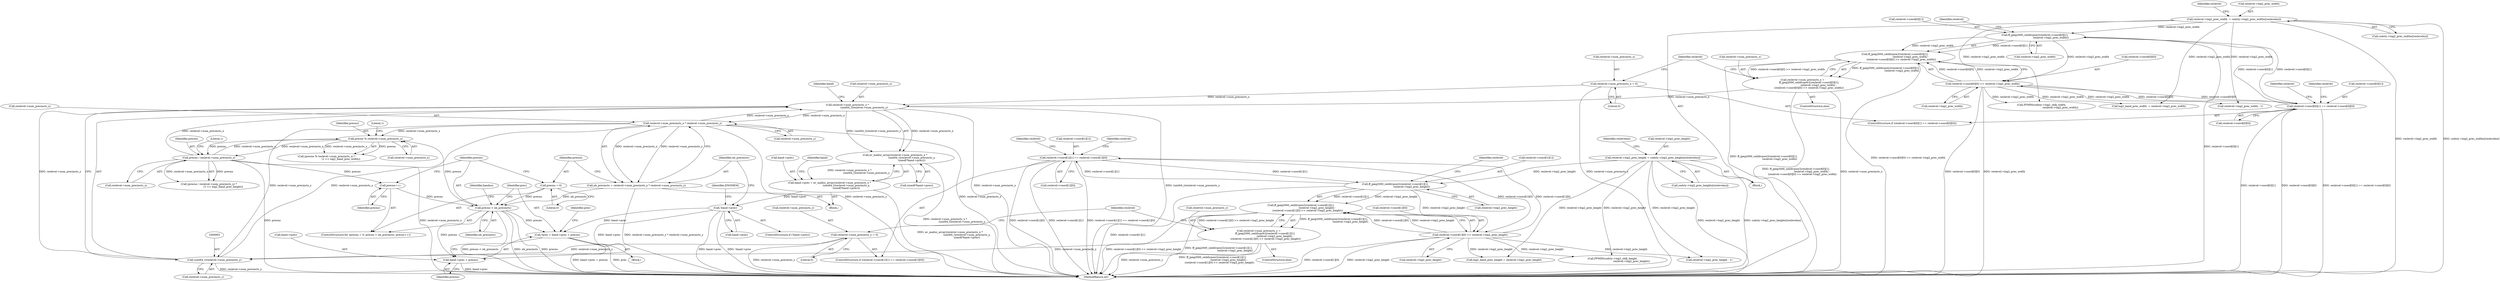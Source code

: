 digraph "1_FFmpeg_912ce9dd2080c5837285a471d750fa311e09b555_0@API" {
"1000897" [label="(Call,av_malloc_array(reslevel->num_precincts_x *\n                                          (uint64_t)reslevel->num_precincts_y,\n                                          sizeof(*band->prec)))"];
"1000898" [label="(Call,reslevel->num_precincts_x *\n                                          (uint64_t)reslevel->num_precincts_y)"];
"1000996" [label="(Call,precno / reslevel->num_precincts_x)"];
"1000956" [label="(Call,precno % reslevel->num_precincts_x)"];
"1000933" [label="(Call,precno < nb_precincts)"];
"1000936" [label="(Call,precno++)"];
"1000930" [label="(Call,precno = 0)"];
"1000920" [label="(Call,nb_precincts = reslevel->num_precincts_x * reslevel->num_precincts_y)"];
"1000922" [label="(Call,reslevel->num_precincts_x * reslevel->num_precincts_y)"];
"1000902" [label="(Call,(uint64_t)reslevel->num_precincts_y)"];
"1000464" [label="(Call,reslevel->num_precincts_y = 0)"];
"1000470" [label="(Call,reslevel->num_precincts_y =\n                ff_jpeg2000_ceildivpow2(reslevel->coord[1][1],\n                                         reslevel->log2_prec_height) -\n                 (reslevel->coord[1][0] >> reslevel->log2_prec_height))"];
"1000474" [label="(Call,ff_jpeg2000_ceildivpow2(reslevel->coord[1][1],\n                                         reslevel->log2_prec_height) -\n                 (reslevel->coord[1][0] >> reslevel->log2_prec_height))"];
"1000475" [label="(Call,ff_jpeg2000_ceildivpow2(reslevel->coord[1][1],\n                                         reslevel->log2_prec_height))"];
"1000449" [label="(Call,reslevel->coord[1][1] == reslevel->coord[1][0])"];
"1000486" [label="(Call,reslevel->coord[1][0] >> reslevel->log2_prec_height)"];
"1000375" [label="(Call,reslevel->log2_prec_height = codsty->log2_prec_heights[reslevelno])"];
"1000421" [label="(Call,reslevel->num_precincts_x =\n                ff_jpeg2000_ceildivpow2(reslevel->coord[0][1],\n                                        reslevel->log2_prec_width) -\n                (reslevel->coord[0][0] >> reslevel->log2_prec_width))"];
"1000425" [label="(Call,ff_jpeg2000_ceildivpow2(reslevel->coord[0][1],\n                                        reslevel->log2_prec_width) -\n                (reslevel->coord[0][0] >> reslevel->log2_prec_width))"];
"1000426" [label="(Call,ff_jpeg2000_ceildivpow2(reslevel->coord[0][1],\n                                        reslevel->log2_prec_width))"];
"1000400" [label="(Call,reslevel->coord[0][1] == reslevel->coord[0][0])"];
"1000437" [label="(Call,reslevel->coord[0][0] >> reslevel->log2_prec_width)"];
"1000366" [label="(Call,reslevel->log2_prec_width  = codsty->log2_prec_widths[reslevelno])"];
"1000415" [label="(Call,reslevel->num_precincts_x = 0)"];
"1000893" [label="(Call,band->prec = av_malloc_array(reslevel->num_precincts_x *\n                                          (uint64_t)reslevel->num_precincts_y,\n                                          sizeof(*band->prec)))"];
"1000913" [label="(Call,!band->prec)"];
"1000940" [label="(Call,*prec = band->prec + precno)"];
"1000942" [label="(Call,band->prec + precno)"];
"1000897" [label="(Call,av_malloc_array(reslevel->num_precincts_x *\n                                          (uint64_t)reslevel->num_precincts_y,\n                                          sizeof(*band->prec)))"];
"1000438" [label="(Call,reslevel->coord[0][0])"];
"1000450" [label="(Call,reslevel->coord[1][1])"];
"1000931" [label="(Identifier,precno)"];
"1000717" [label="(Call,log2_band_prec_height = reslevel->log2_prec_height)"];
"1000809" [label="(Call,reslevel->log2_prec_width - 1)"];
"1000737" [label="(Call,FFMIN(codsty->log2_cblk_height,\n                                               reslevel->log2_prec_height))"];
"1000469" [label="(ControlStructure,else)"];
"1000423" [label="(Identifier,reslevel)"];
"1000419" [label="(Literal,0)"];
"1000417" [label="(Identifier,reslevel)"];
"1000457" [label="(Call,reslevel->coord[1][0])"];
"1000490" [label="(Identifier,reslevel)"];
"1000942" [label="(Call,band->prec + precno)"];
"1000421" [label="(Call,reslevel->num_precincts_x =\n                ff_jpeg2000_ceildivpow2(reslevel->coord[0][1],\n                                        reslevel->log2_prec_width) -\n                (reslevel->coord[0][0] >> reslevel->log2_prec_width))"];
"1000902" [label="(Call,(uint64_t)reslevel->num_precincts_y)"];
"1000377" [label="(Identifier,reslevel)"];
"1000955" [label="(Call,(precno % reslevel->num_precincts_x) *\n                                    (1 << log2_band_prec_width))"];
"1000427" [label="(Call,reslevel->coord[0][1])"];
"1000367" [label="(Call,reslevel->log2_prec_width)"];
"1000904" [label="(Call,reslevel->num_precincts_y)"];
"1001573" [label="(MethodReturn,int)"];
"1000997" [label="(Identifier,precno)"];
"1000956" [label="(Call,precno % reslevel->num_precincts_x)"];
"1000898" [label="(Call,reslevel->num_precincts_x *\n                                          (uint64_t)reslevel->num_precincts_y)"];
"1000449" [label="(Call,reslevel->coord[1][1] == reslevel->coord[1][0])"];
"1000476" [label="(Call,reslevel->coord[1][1])"];
"1000486" [label="(Call,reslevel->coord[1][0] >> reslevel->log2_prec_height)"];
"1000996" [label="(Call,precno / reslevel->num_precincts_x)"];
"1000434" [label="(Call,reslevel->log2_prec_width)"];
"1000998" [label="(Call,reslevel->num_precincts_x)"];
"1000726" [label="(Call,FFMIN(codsty->log2_cblk_width,\n                                               reslevel->log2_prec_width))"];
"1000415" [label="(Call,reslevel->num_precincts_x = 0)"];
"1000941" [label="(Identifier,prec)"];
"1000401" [label="(Call,reslevel->coord[0][1])"];
"1000375" [label="(Call,reslevel->log2_prec_height = codsty->log2_prec_heights[reslevelno])"];
"1000529" [label="(Identifier,bandno)"];
"1000532" [label="(Block,)"];
"1000474" [label="(Call,ff_jpeg2000_ceildivpow2(reslevel->coord[1][1],\n                                         reslevel->log2_prec_height) -\n                 (reslevel->coord[1][0] >> reslevel->log2_prec_height))"];
"1000894" [label="(Call,band->prec)"];
"1000936" [label="(Call,precno++)"];
"1000472" [label="(Identifier,reslevel)"];
"1000312" [label="(Block,)"];
"1000370" [label="(Call,codsty->log2_prec_widths[reslevelno])"];
"1000929" [label="(ControlStructure,for (precno = 0; precno < nb_precincts; precno++))"];
"1000441" [label="(Identifier,reslevel)"];
"1000408" [label="(Call,reslevel->coord[0][0])"];
"1000934" [label="(Identifier,precno)"];
"1000822" [label="(Call,reslevel->log2_prec_height - 1)"];
"1000926" [label="(Call,reslevel->num_precincts_y)"];
"1000951" [label="(Identifier,prec)"];
"1000712" [label="(Call,log2_band_prec_width  = reslevel->log2_prec_width)"];
"1000893" [label="(Call,band->prec = av_malloc_array(reslevel->num_precincts_x *\n                                          (uint64_t)reslevel->num_precincts_y,\n                                          sizeof(*band->prec)))"];
"1000938" [label="(Block,)"];
"1001002" [label="(Literal,1)"];
"1000937" [label="(Identifier,precno)"];
"1000914" [label="(Call,band->prec)"];
"1000995" [label="(Call,(precno / reslevel->num_precincts_x) *\n                                    (1 << log2_band_prec_height))"];
"1000935" [label="(Identifier,nb_precincts)"];
"1000494" [label="(Call,reslevel->log2_prec_height)"];
"1000946" [label="(Identifier,precno)"];
"1000920" [label="(Call,nb_precincts = reslevel->num_precincts_x * reslevel->num_precincts_y)"];
"1000483" [label="(Call,reslevel->log2_prec_height)"];
"1000943" [label="(Call,band->prec)"];
"1000420" [label="(ControlStructure,else)"];
"1000376" [label="(Call,reslevel->log2_prec_height)"];
"1000912" [label="(ControlStructure,if (!band->prec))"];
"1000465" [label="(Call,reslevel->num_precincts_y)"];
"1000940" [label="(Call,*prec = band->prec + precno)"];
"1000470" [label="(Call,reslevel->num_precincts_y =\n                ff_jpeg2000_ceildivpow2(reslevel->coord[1][1],\n                                         reslevel->log2_prec_height) -\n                 (reslevel->coord[1][0] >> reslevel->log2_prec_height))"];
"1000468" [label="(Literal,0)"];
"1000471" [label="(Call,reslevel->num_precincts_y)"];
"1000962" [label="(Literal,1)"];
"1000426" [label="(Call,ff_jpeg2000_ceildivpow2(reslevel->coord[0][1],\n                                        reslevel->log2_prec_width))"];
"1000487" [label="(Call,reslevel->coord[1][0])"];
"1000957" [label="(Identifier,precno)"];
"1000930" [label="(Call,precno = 0)"];
"1000910" [label="(Identifier,band)"];
"1000958" [label="(Call,reslevel->num_precincts_x)"];
"1000416" [label="(Call,reslevel->num_precincts_x)"];
"1000453" [label="(Identifier,reslevel)"];
"1000379" [label="(Call,codsty->log2_prec_heights[reslevelno])"];
"1000899" [label="(Call,reslevel->num_precincts_x)"];
"1000425" [label="(Call,ff_jpeg2000_ceildivpow2(reslevel->coord[0][1],\n                                        reslevel->log2_prec_width) -\n                (reslevel->coord[0][0] >> reslevel->log2_prec_width))"];
"1000915" [label="(Identifier,band)"];
"1000464" [label="(Call,reslevel->num_precincts_y = 0)"];
"1000933" [label="(Call,precno < nb_precincts)"];
"1000399" [label="(ControlStructure,if (reslevel->coord[0][1] == reslevel->coord[0][0]))"];
"1000919" [label="(Identifier,ENOMEM)"];
"1000922" [label="(Call,reslevel->num_precincts_x * reslevel->num_precincts_y)"];
"1000437" [label="(Call,reslevel->coord[0][0] >> reslevel->log2_prec_width)"];
"1000386" [label="(Identifier,reslevelno)"];
"1000907" [label="(Call,sizeof(*band->prec))"];
"1000921" [label="(Identifier,nb_precincts)"];
"1000466" [label="(Identifier,reslevel)"];
"1000448" [label="(ControlStructure,if (reslevel->coord[1][1] == reslevel->coord[1][0]))"];
"1000932" [label="(Literal,0)"];
"1000445" [label="(Call,reslevel->log2_prec_width)"];
"1000499" [label="(Identifier,reslevel)"];
"1000366" [label="(Call,reslevel->log2_prec_width  = codsty->log2_prec_widths[reslevelno])"];
"1000913" [label="(Call,!band->prec)"];
"1000475" [label="(Call,ff_jpeg2000_ceildivpow2(reslevel->coord[1][1],\n                                         reslevel->log2_prec_height))"];
"1000400" [label="(Call,reslevel->coord[0][1] == reslevel->coord[0][0])"];
"1000923" [label="(Call,reslevel->num_precincts_x)"];
"1000422" [label="(Call,reslevel->num_precincts_x)"];
"1000897" -> "1000893"  [label="AST: "];
"1000897" -> "1000907"  [label="CFG: "];
"1000898" -> "1000897"  [label="AST: "];
"1000907" -> "1000897"  [label="AST: "];
"1000893" -> "1000897"  [label="CFG: "];
"1000897" -> "1001573"  [label="DDG: reslevel->num_precincts_x *\n                                          (uint64_t)reslevel->num_precincts_y"];
"1000897" -> "1000893"  [label="DDG: reslevel->num_precincts_x *\n                                          (uint64_t)reslevel->num_precincts_y"];
"1000898" -> "1000897"  [label="DDG: reslevel->num_precincts_x"];
"1000898" -> "1000897"  [label="DDG: (uint64_t)reslevel->num_precincts_y"];
"1000898" -> "1000902"  [label="CFG: "];
"1000899" -> "1000898"  [label="AST: "];
"1000902" -> "1000898"  [label="AST: "];
"1000910" -> "1000898"  [label="CFG: "];
"1000898" -> "1001573"  [label="DDG: reslevel->num_precincts_x"];
"1000898" -> "1001573"  [label="DDG: (uint64_t)reslevel->num_precincts_y"];
"1000996" -> "1000898"  [label="DDG: reslevel->num_precincts_x"];
"1000421" -> "1000898"  [label="DDG: reslevel->num_precincts_x"];
"1000415" -> "1000898"  [label="DDG: reslevel->num_precincts_x"];
"1000922" -> "1000898"  [label="DDG: reslevel->num_precincts_x"];
"1000902" -> "1000898"  [label="DDG: reslevel->num_precincts_y"];
"1000898" -> "1000922"  [label="DDG: reslevel->num_precincts_x"];
"1000996" -> "1000995"  [label="AST: "];
"1000996" -> "1000998"  [label="CFG: "];
"1000997" -> "1000996"  [label="AST: "];
"1000998" -> "1000996"  [label="AST: "];
"1001002" -> "1000996"  [label="CFG: "];
"1000996" -> "1001573"  [label="DDG: reslevel->num_precincts_x"];
"1000996" -> "1001573"  [label="DDG: precno"];
"1000996" -> "1000936"  [label="DDG: precno"];
"1000996" -> "1000956"  [label="DDG: reslevel->num_precincts_x"];
"1000996" -> "1000995"  [label="DDG: precno"];
"1000996" -> "1000995"  [label="DDG: reslevel->num_precincts_x"];
"1000956" -> "1000996"  [label="DDG: precno"];
"1000956" -> "1000996"  [label="DDG: reslevel->num_precincts_x"];
"1000956" -> "1000955"  [label="AST: "];
"1000956" -> "1000958"  [label="CFG: "];
"1000957" -> "1000956"  [label="AST: "];
"1000958" -> "1000956"  [label="AST: "];
"1000962" -> "1000956"  [label="CFG: "];
"1000956" -> "1000955"  [label="DDG: precno"];
"1000956" -> "1000955"  [label="DDG: reslevel->num_precincts_x"];
"1000933" -> "1000956"  [label="DDG: precno"];
"1000922" -> "1000956"  [label="DDG: reslevel->num_precincts_x"];
"1000933" -> "1000929"  [label="AST: "];
"1000933" -> "1000935"  [label="CFG: "];
"1000934" -> "1000933"  [label="AST: "];
"1000935" -> "1000933"  [label="AST: "];
"1000941" -> "1000933"  [label="CFG: "];
"1000529" -> "1000933"  [label="CFG: "];
"1000933" -> "1001573"  [label="DDG: nb_precincts"];
"1000933" -> "1001573"  [label="DDG: precno"];
"1000933" -> "1001573"  [label="DDG: precno < nb_precincts"];
"1000936" -> "1000933"  [label="DDG: precno"];
"1000930" -> "1000933"  [label="DDG: precno"];
"1000920" -> "1000933"  [label="DDG: nb_precincts"];
"1000933" -> "1000940"  [label="DDG: precno"];
"1000933" -> "1000942"  [label="DDG: precno"];
"1000936" -> "1000929"  [label="AST: "];
"1000936" -> "1000937"  [label="CFG: "];
"1000937" -> "1000936"  [label="AST: "];
"1000934" -> "1000936"  [label="CFG: "];
"1000930" -> "1000929"  [label="AST: "];
"1000930" -> "1000932"  [label="CFG: "];
"1000931" -> "1000930"  [label="AST: "];
"1000932" -> "1000930"  [label="AST: "];
"1000934" -> "1000930"  [label="CFG: "];
"1000920" -> "1000532"  [label="AST: "];
"1000920" -> "1000922"  [label="CFG: "];
"1000921" -> "1000920"  [label="AST: "];
"1000922" -> "1000920"  [label="AST: "];
"1000931" -> "1000920"  [label="CFG: "];
"1000920" -> "1001573"  [label="DDG: reslevel->num_precincts_x * reslevel->num_precincts_y"];
"1000922" -> "1000920"  [label="DDG: reslevel->num_precincts_x"];
"1000922" -> "1000920"  [label="DDG: reslevel->num_precincts_y"];
"1000922" -> "1000926"  [label="CFG: "];
"1000923" -> "1000922"  [label="AST: "];
"1000926" -> "1000922"  [label="AST: "];
"1000922" -> "1001573"  [label="DDG: reslevel->num_precincts_y"];
"1000922" -> "1001573"  [label="DDG: reslevel->num_precincts_x"];
"1000922" -> "1000902"  [label="DDG: reslevel->num_precincts_y"];
"1000902" -> "1000922"  [label="DDG: reslevel->num_precincts_y"];
"1000902" -> "1000904"  [label="CFG: "];
"1000903" -> "1000902"  [label="AST: "];
"1000904" -> "1000902"  [label="AST: "];
"1000902" -> "1001573"  [label="DDG: reslevel->num_precincts_y"];
"1000464" -> "1000902"  [label="DDG: reslevel->num_precincts_y"];
"1000470" -> "1000902"  [label="DDG: reslevel->num_precincts_y"];
"1000464" -> "1000448"  [label="AST: "];
"1000464" -> "1000468"  [label="CFG: "];
"1000465" -> "1000464"  [label="AST: "];
"1000468" -> "1000464"  [label="AST: "];
"1000499" -> "1000464"  [label="CFG: "];
"1000464" -> "1001573"  [label="DDG: reslevel->num_precincts_y"];
"1000470" -> "1000469"  [label="AST: "];
"1000470" -> "1000474"  [label="CFG: "];
"1000471" -> "1000470"  [label="AST: "];
"1000474" -> "1000470"  [label="AST: "];
"1000499" -> "1000470"  [label="CFG: "];
"1000470" -> "1001573"  [label="DDG: ff_jpeg2000_ceildivpow2(reslevel->coord[1][1],\n                                         reslevel->log2_prec_height) -\n                 (reslevel->coord[1][0] >> reslevel->log2_prec_height)"];
"1000470" -> "1001573"  [label="DDG: reslevel->num_precincts_y"];
"1000474" -> "1000470"  [label="DDG: ff_jpeg2000_ceildivpow2(reslevel->coord[1][1],\n                                         reslevel->log2_prec_height)"];
"1000474" -> "1000470"  [label="DDG: reslevel->coord[1][0] >> reslevel->log2_prec_height"];
"1000474" -> "1000486"  [label="CFG: "];
"1000475" -> "1000474"  [label="AST: "];
"1000486" -> "1000474"  [label="AST: "];
"1000474" -> "1001573"  [label="DDG: reslevel->coord[1][0] >> reslevel->log2_prec_height"];
"1000474" -> "1001573"  [label="DDG: ff_jpeg2000_ceildivpow2(reslevel->coord[1][1],\n                                         reslevel->log2_prec_height)"];
"1000475" -> "1000474"  [label="DDG: reslevel->coord[1][1]"];
"1000475" -> "1000474"  [label="DDG: reslevel->log2_prec_height"];
"1000486" -> "1000474"  [label="DDG: reslevel->coord[1][0]"];
"1000486" -> "1000474"  [label="DDG: reslevel->log2_prec_height"];
"1000475" -> "1000483"  [label="CFG: "];
"1000476" -> "1000475"  [label="AST: "];
"1000483" -> "1000475"  [label="AST: "];
"1000490" -> "1000475"  [label="CFG: "];
"1000475" -> "1001573"  [label="DDG: reslevel->coord[1][1]"];
"1000475" -> "1000449"  [label="DDG: reslevel->coord[1][1]"];
"1000449" -> "1000475"  [label="DDG: reslevel->coord[1][1]"];
"1000375" -> "1000475"  [label="DDG: reslevel->log2_prec_height"];
"1000475" -> "1000486"  [label="DDG: reslevel->log2_prec_height"];
"1000449" -> "1000448"  [label="AST: "];
"1000449" -> "1000457"  [label="CFG: "];
"1000450" -> "1000449"  [label="AST: "];
"1000457" -> "1000449"  [label="AST: "];
"1000466" -> "1000449"  [label="CFG: "];
"1000472" -> "1000449"  [label="CFG: "];
"1000449" -> "1001573"  [label="DDG: reslevel->coord[1][0]"];
"1000449" -> "1001573"  [label="DDG: reslevel->coord[1][1]"];
"1000449" -> "1001573"  [label="DDG: reslevel->coord[1][1] == reslevel->coord[1][0]"];
"1000486" -> "1000449"  [label="DDG: reslevel->coord[1][0]"];
"1000449" -> "1000486"  [label="DDG: reslevel->coord[1][0]"];
"1000486" -> "1000494"  [label="CFG: "];
"1000487" -> "1000486"  [label="AST: "];
"1000494" -> "1000486"  [label="AST: "];
"1000486" -> "1001573"  [label="DDG: reslevel->log2_prec_height"];
"1000486" -> "1001573"  [label="DDG: reslevel->coord[1][0]"];
"1000486" -> "1000717"  [label="DDG: reslevel->log2_prec_height"];
"1000486" -> "1000737"  [label="DDG: reslevel->log2_prec_height"];
"1000486" -> "1000822"  [label="DDG: reslevel->log2_prec_height"];
"1000375" -> "1000312"  [label="AST: "];
"1000375" -> "1000379"  [label="CFG: "];
"1000376" -> "1000375"  [label="AST: "];
"1000379" -> "1000375"  [label="AST: "];
"1000386" -> "1000375"  [label="CFG: "];
"1000375" -> "1001573"  [label="DDG: reslevel->log2_prec_height"];
"1000375" -> "1001573"  [label="DDG: codsty->log2_prec_heights[reslevelno]"];
"1000375" -> "1000717"  [label="DDG: reslevel->log2_prec_height"];
"1000375" -> "1000737"  [label="DDG: reslevel->log2_prec_height"];
"1000375" -> "1000822"  [label="DDG: reslevel->log2_prec_height"];
"1000421" -> "1000420"  [label="AST: "];
"1000421" -> "1000425"  [label="CFG: "];
"1000422" -> "1000421"  [label="AST: "];
"1000425" -> "1000421"  [label="AST: "];
"1000453" -> "1000421"  [label="CFG: "];
"1000421" -> "1001573"  [label="DDG: reslevel->num_precincts_x"];
"1000421" -> "1001573"  [label="DDG: ff_jpeg2000_ceildivpow2(reslevel->coord[0][1],\n                                        reslevel->log2_prec_width) -\n                (reslevel->coord[0][0] >> reslevel->log2_prec_width)"];
"1000425" -> "1000421"  [label="DDG: ff_jpeg2000_ceildivpow2(reslevel->coord[0][1],\n                                        reslevel->log2_prec_width)"];
"1000425" -> "1000421"  [label="DDG: reslevel->coord[0][0] >> reslevel->log2_prec_width"];
"1000425" -> "1000437"  [label="CFG: "];
"1000426" -> "1000425"  [label="AST: "];
"1000437" -> "1000425"  [label="AST: "];
"1000425" -> "1001573"  [label="DDG: reslevel->coord[0][0] >> reslevel->log2_prec_width"];
"1000425" -> "1001573"  [label="DDG: ff_jpeg2000_ceildivpow2(reslevel->coord[0][1],\n                                        reslevel->log2_prec_width)"];
"1000426" -> "1000425"  [label="DDG: reslevel->coord[0][1]"];
"1000426" -> "1000425"  [label="DDG: reslevel->log2_prec_width"];
"1000437" -> "1000425"  [label="DDG: reslevel->coord[0][0]"];
"1000437" -> "1000425"  [label="DDG: reslevel->log2_prec_width"];
"1000426" -> "1000434"  [label="CFG: "];
"1000427" -> "1000426"  [label="AST: "];
"1000434" -> "1000426"  [label="AST: "];
"1000441" -> "1000426"  [label="CFG: "];
"1000426" -> "1001573"  [label="DDG: reslevel->coord[0][1]"];
"1000426" -> "1000400"  [label="DDG: reslevel->coord[0][1]"];
"1000400" -> "1000426"  [label="DDG: reslevel->coord[0][1]"];
"1000366" -> "1000426"  [label="DDG: reslevel->log2_prec_width"];
"1000426" -> "1000437"  [label="DDG: reslevel->log2_prec_width"];
"1000400" -> "1000399"  [label="AST: "];
"1000400" -> "1000408"  [label="CFG: "];
"1000401" -> "1000400"  [label="AST: "];
"1000408" -> "1000400"  [label="AST: "];
"1000417" -> "1000400"  [label="CFG: "];
"1000423" -> "1000400"  [label="CFG: "];
"1000400" -> "1001573"  [label="DDG: reslevel->coord[0][1]"];
"1000400" -> "1001573"  [label="DDG: reslevel->coord[0][0]"];
"1000400" -> "1001573"  [label="DDG: reslevel->coord[0][1] == reslevel->coord[0][0]"];
"1000437" -> "1000400"  [label="DDG: reslevel->coord[0][0]"];
"1000400" -> "1000437"  [label="DDG: reslevel->coord[0][0]"];
"1000437" -> "1000445"  [label="CFG: "];
"1000438" -> "1000437"  [label="AST: "];
"1000445" -> "1000437"  [label="AST: "];
"1000437" -> "1001573"  [label="DDG: reslevel->coord[0][0]"];
"1000437" -> "1001573"  [label="DDG: reslevel->log2_prec_width"];
"1000437" -> "1000712"  [label="DDG: reslevel->log2_prec_width"];
"1000437" -> "1000726"  [label="DDG: reslevel->log2_prec_width"];
"1000437" -> "1000809"  [label="DDG: reslevel->log2_prec_width"];
"1000366" -> "1000312"  [label="AST: "];
"1000366" -> "1000370"  [label="CFG: "];
"1000367" -> "1000366"  [label="AST: "];
"1000370" -> "1000366"  [label="AST: "];
"1000377" -> "1000366"  [label="CFG: "];
"1000366" -> "1001573"  [label="DDG: codsty->log2_prec_widths[reslevelno]"];
"1000366" -> "1001573"  [label="DDG: reslevel->log2_prec_width"];
"1000366" -> "1000712"  [label="DDG: reslevel->log2_prec_width"];
"1000366" -> "1000726"  [label="DDG: reslevel->log2_prec_width"];
"1000366" -> "1000809"  [label="DDG: reslevel->log2_prec_width"];
"1000415" -> "1000399"  [label="AST: "];
"1000415" -> "1000419"  [label="CFG: "];
"1000416" -> "1000415"  [label="AST: "];
"1000419" -> "1000415"  [label="AST: "];
"1000453" -> "1000415"  [label="CFG: "];
"1000415" -> "1001573"  [label="DDG: reslevel->num_precincts_x"];
"1000893" -> "1000532"  [label="AST: "];
"1000894" -> "1000893"  [label="AST: "];
"1000915" -> "1000893"  [label="CFG: "];
"1000893" -> "1001573"  [label="DDG: av_malloc_array(reslevel->num_precincts_x *\n                                          (uint64_t)reslevel->num_precincts_y,\n                                          sizeof(*band->prec))"];
"1000893" -> "1000913"  [label="DDG: band->prec"];
"1000913" -> "1000912"  [label="AST: "];
"1000913" -> "1000914"  [label="CFG: "];
"1000914" -> "1000913"  [label="AST: "];
"1000919" -> "1000913"  [label="CFG: "];
"1000921" -> "1000913"  [label="CFG: "];
"1000913" -> "1001573"  [label="DDG: band->prec"];
"1000913" -> "1001573"  [label="DDG: !band->prec"];
"1000913" -> "1000940"  [label="DDG: band->prec"];
"1000913" -> "1000942"  [label="DDG: band->prec"];
"1000940" -> "1000938"  [label="AST: "];
"1000940" -> "1000942"  [label="CFG: "];
"1000941" -> "1000940"  [label="AST: "];
"1000942" -> "1000940"  [label="AST: "];
"1000951" -> "1000940"  [label="CFG: "];
"1000940" -> "1001573"  [label="DDG: band->prec + precno"];
"1000940" -> "1001573"  [label="DDG: prec"];
"1000942" -> "1000946"  [label="CFG: "];
"1000943" -> "1000942"  [label="AST: "];
"1000946" -> "1000942"  [label="AST: "];
"1000942" -> "1001573"  [label="DDG: band->prec"];
}
